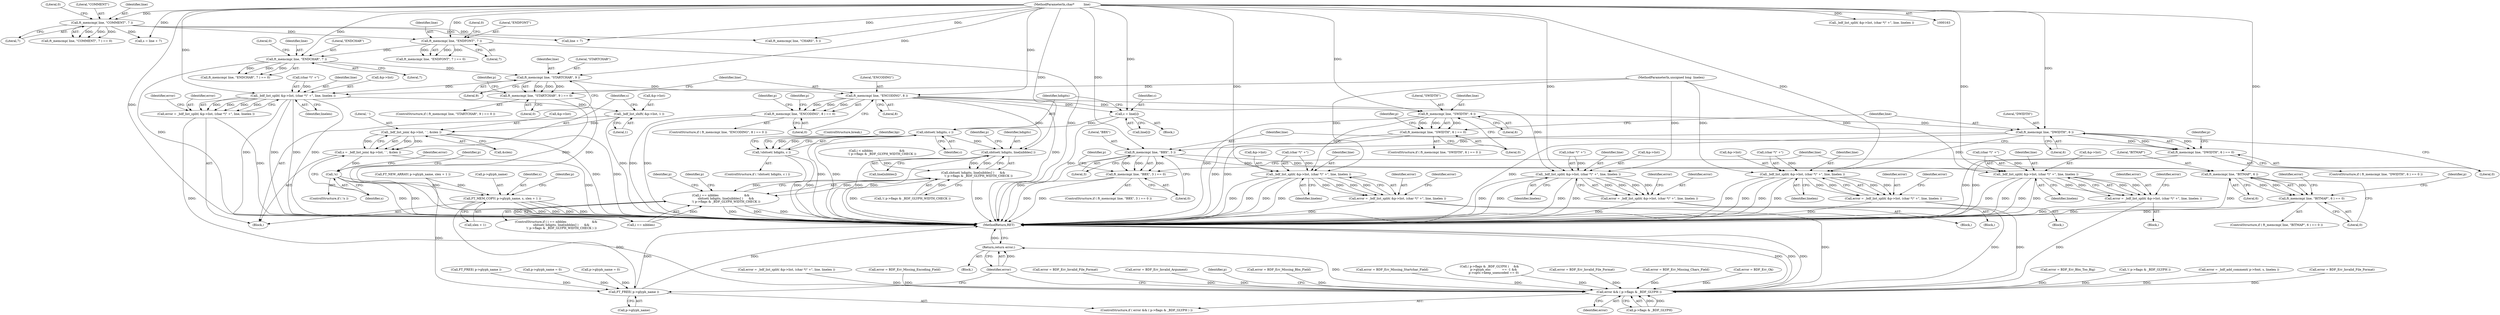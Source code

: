 digraph "0_savannah_07bdb6e289c7954e2a533039dc93c1c136099d2d@API" {
"1000398" [label="(Call,ft_memcmp( line, \"STARTCHAR\", 9 ))"];
"1000357" [label="(Call,ft_memcmp( line, \"ENDCHAR\", 7 ))"];
"1000331" [label="(Call,ft_memcmp( line, \"ENDFONT\", 7 ))"];
"1000206" [label="(Call,ft_memcmp( line, \"COMMENT\", 7 ))"];
"1000164" [label="(MethodParameterIn,char*          line)"];
"1000397" [label="(Call,ft_memcmp( line, \"STARTCHAR\", 9 ) == 0)"];
"1000410" [label="(Call,_bdf_list_split( &p->list, (char *)\" +\", line, linelen ))"];
"1000408" [label="(Call,error = _bdf_list_split( &p->list, (char *)\" +\", line, linelen ))"];
"1001555" [label="(Call,error && ( p->flags & _BDF_GLYPH ))"];
"1001566" [label="(Return,return error;)"];
"1000423" [label="(Call,_bdf_list_shift( &p->list, 1 ))"];
"1000431" [label="(Call,_bdf_list_join( &p->list, ' ', &slen ))"];
"1000429" [label="(Call,s = _bdf_list_join( &p->list, ' ', &slen ))"];
"1000440" [label="(Call,!s)"];
"1000456" [label="(Call,FT_MEM_COPY( p->glyph_name, s, slen + 1 ))"];
"1001562" [label="(Call,FT_FREE( p->glyph_name ))"];
"1000478" [label="(Call,ft_memcmp( line, \"ENCODING\", 8 ))"];
"1000477" [label="(Call,ft_memcmp( line, \"ENCODING\", 8 ) == 0)"];
"1000498" [label="(Call,_bdf_list_split( &p->list, (char *)\" +\", line, linelen ))"];
"1000496" [label="(Call,error = _bdf_list_split( &p->list, (char *)\" +\", line, linelen ))"];
"1000881" [label="(Call,c = line[i])"];
"1000888" [label="(Call,sbitset( hdigits, c ))"];
"1000887" [label="(Call,!sbitset( hdigits, c ))"];
"1000975" [label="(Call,sbitset( hdigits, line[nibbles] ))"];
"1000974" [label="(Call,sbitset( hdigits, line[nibbles] )      &&\n           !( p->flags & _BDF_GLYPH_WIDTH_CHECK ))"];
"1000970" [label="(Call,i == nibbles                           &&\n           sbitset( hdigits, line[nibbles] )      &&\n           !( p->flags & _BDF_GLYPH_WIDTH_CHECK ))"];
"1001004" [label="(Call,ft_memcmp( line, \"SWIDTH\", 6 ))"];
"1001003" [label="(Call,ft_memcmp( line, \"SWIDTH\", 6 ) == 0)"];
"1001020" [label="(Call,_bdf_list_split( &p->list, (char *)\" +\", line, linelen ))"];
"1001018" [label="(Call,error = _bdf_list_split( &p->list, (char *)\" +\", line, linelen ))"];
"1001057" [label="(Call,ft_memcmp( line, \"DWIDTH\", 6 ))"];
"1001056" [label="(Call,ft_memcmp( line, \"DWIDTH\", 6 ) == 0)"];
"1001073" [label="(Call,_bdf_list_split( &p->list, (char *)\" +\", line, linelen ))"];
"1001071" [label="(Call,error = _bdf_list_split( &p->list, (char *)\" +\", line, linelen ))"];
"1001138" [label="(Call,ft_memcmp( line, \"BBX\", 3 ))"];
"1001137" [label="(Call,ft_memcmp( line, \"BBX\", 3 ) == 0)"];
"1001154" [label="(Call,_bdf_list_split( &p->list, (char *)\" +\", line, linelen ))"];
"1001152" [label="(Call,error = _bdf_list_split( &p->list, (char *)\" +\", line, linelen ))"];
"1001453" [label="(Call,ft_memcmp( line, \"BITMAP\", 6 ))"];
"1001452" [label="(Call,ft_memcmp( line, \"BITMAP\", 6 ) == 0)"];
"1000430" [label="(Identifier,s)"];
"1000881" [label="(Call,c = line[i])"];
"1001072" [label="(Identifier,error)"];
"1001062" [label="(Block,)"];
"1000169" [label="(Block,)"];
"1000891" [label="(ControlStructure,break;)"];
"1001159" [label="(Call,(char *)\" +\")"];
"1001137" [label="(Call,ft_memcmp( line, \"BBX\", 3 ) == 0)"];
"1000440" [label="(Call,!s)"];
"1001513" [label="(Call,error = BDF_Err_Bbx_Too_Big)"];
"1000432" [label="(Call,&p->list)"];
"1001082" [label="(Identifier,linelen)"];
"1000485" [label="(Call,!( p->flags & _BDF_GLYPH ))"];
"1000496" [label="(Call,error = _bdf_list_split( &p->list, (char *)\" +\", line, linelen ))"];
"1001153" [label="(Identifier,error)"];
"1001059" [label="(Literal,\"DWIDTH\")"];
"1000969" [label="(ControlStructure,if ( i == nibbles                           &&\n           sbitset( hdigits, line[nibbles] )      &&\n           !( p->flags & _BDF_GLYPH_WIDTH_CHECK ) ))"];
"1000785" [label="(Identifier,p)"];
"1000404" [label="(Call,FT_FREE( p->glyph_name ))"];
"1000431" [label="(Call,_bdf_list_join( &p->list, ' ', &slen ))"];
"1000410" [label="(Call,_bdf_list_split( &p->list, (char *)\" +\", line, linelen ))"];
"1000457" [label="(Call,p->glyph_name)"];
"1000763" [label="(Call,p->glyph_name = 0)"];
"1000206" [label="(Call,ft_memcmp( line, \"COMMENT\", 7 ))"];
"1000408" [label="(Call,error = _bdf_list_split( &p->list, (char *)\" +\", line, linelen ))"];
"1000399" [label="(Identifier,line)"];
"1001566" [label="(Return,return error;)"];
"1001060" [label="(Literal,6)"];
"1000230" [label="(Call,error = _bdf_add_comment( p->font, s, linelen ))"];
"1000330" [label="(Call,ft_memcmp( line, \"ENDFONT\", 7 ) == 0)"];
"1000400" [label="(Literal,\"STARTCHAR\")"];
"1000461" [label="(Call,slen + 1)"];
"1000983" [label="(Identifier,p)"];
"1000999" [label="(Identifier,p)"];
"1000334" [label="(Literal,7)"];
"1000406" [label="(Identifier,p)"];
"1000460" [label="(Identifier,s)"];
"1000976" [label="(Identifier,hdigits)"];
"1001165" [label="(Identifier,error)"];
"1001005" [label="(Identifier,line)"];
"1001008" [label="(Literal,0)"];
"1000335" [label="(Literal,0)"];
"1001003" [label="(Call,ft_memcmp( line, \"SWIDTH\", 6 ) == 0)"];
"1000207" [label="(Identifier,line)"];
"1000506" [label="(Identifier,line)"];
"1001020" [label="(Call,_bdf_list_split( &p->list, (char *)\" +\", line, linelen ))"];
"1001140" [label="(Literal,\"BBX\")"];
"1000456" [label="(Call,FT_MEM_COPY( p->glyph_name, s, slen + 1 ))"];
"1001006" [label="(Literal,\"SWIDTH\")"];
"1000975" [label="(Call,sbitset( hdigits, line[nibbles] ))"];
"1000883" [label="(Call,line[i])"];
"1001028" [label="(Identifier,line)"];
"1001546" [label="(Identifier,error)"];
"1000497" [label="(Identifier,error)"];
"1000210" [label="(Literal,0)"];
"1000357" [label="(Call,ft_memcmp( line, \"ENDCHAR\", 7 ))"];
"1000509" [label="(Identifier,error)"];
"1001018" [label="(Call,error = _bdf_list_split( &p->list, (char *)\" +\", line, linelen ))"];
"1000887" [label="(Call,!sbitset( hdigits, c ))"];
"1001071" [label="(Call,error = _bdf_list_split( &p->list, (char *)\" +\", line, linelen ))"];
"1001545" [label="(Call,error = BDF_Err_Invalid_File_Format)"];
"1001452" [label="(Call,ft_memcmp( line, \"BITMAP\", 6 ) == 0)"];
"1000882" [label="(Identifier,c)"];
"1001058" [label="(Identifier,line)"];
"1000217" [label="(Call,line + 7)"];
"1000259" [label="(Call,error = _bdf_list_split( &p->list, (char *)\" +\", line, linelen ))"];
"1000971" [label="(Call,i == nibbles)"];
"1000402" [label="(Literal,0)"];
"1000977" [label="(Call,line[nibbles])"];
"1000421" [label="(Identifier,error)"];
"1001456" [label="(Literal,6)"];
"1001073" [label="(Call,_bdf_list_split( &p->list, (char *)\" +\", line, linelen ))"];
"1001138" [label="(Call,ft_memcmp( line, \"BBX\", 3 ))"];
"1001154" [label="(Call,_bdf_list_split( &p->list, (char *)\" +\", line, linelen ))"];
"1000415" [label="(Call,(char *)\" +\")"];
"1001454" [label="(Identifier,line)"];
"1001453" [label="(Call,ft_memcmp( line, \"BITMAP\", 6 ))"];
"1000403" [label="(Block,)"];
"1001136" [label="(ControlStructure,if ( ft_memcmp( line, \"BBX\", 3 ) == 0 ))"];
"1001550" [label="(Call,error = BDF_Err_Missing_Encoding_Field)"];
"1000398" [label="(Call,ft_memcmp( line, \"STARTCHAR\", 9 ))"];
"1000974" [label="(Call,sbitset( hdigits, line[nibbles] )      &&\n           !( p->flags & _BDF_GLYPH_WIDTH_CHECK ))"];
"1000499" [label="(Call,&p->list)"];
"1000215" [label="(Call,s = line + 7)"];
"1000396" [label="(ControlStructure,if ( ft_memcmp( line, \"STARTCHAR\", 9 ) == 0 ))"];
"1000437" [label="(Call,&slen)"];
"1000466" [label="(Identifier,p)"];
"1001142" [label="(Literal,0)"];
"1000921" [label="(Call,i < nibbles                            &&\n           !( p->flags & _BDF_GLYPH_WIDTH_CHECK ))"];
"1000409" [label="(Identifier,error)"];
"1000208" [label="(Literal,\"COMMENT\")"];
"1000450" [label="(Identifier,p)"];
"1001014" [label="(Identifier,p)"];
"1000356" [label="(Call,ft_memcmp( line, \"ENDCHAR\", 7 ) == 0)"];
"1000261" [label="(Call,_bdf_list_split( &p->list, (char *)\" +\", line, linelen ))"];
"1001139" [label="(Identifier,line)"];
"1001057" [label="(Call,ft_memcmp( line, \"DWIDTH\", 6 ))"];
"1000488" [label="(Identifier,p)"];
"1000478" [label="(Call,ft_memcmp( line, \"ENCODING\", 8 ))"];
"1000423" [label="(Call,_bdf_list_shift( &p->list, 1 ))"];
"1001567" [label="(Identifier,error)"];
"1001143" [label="(Block,)"];
"1000476" [label="(ControlStructure,if ( ft_memcmp( line, \"ENCODING\", 8 ) == 0 ))"];
"1001061" [label="(Literal,0)"];
"1001152" [label="(Call,error = _bdf_list_split( &p->list, (char *)\" +\", line, linelen ))"];
"1001002" [label="(ControlStructure,if ( ft_memcmp( line, \"SWIDTH\", 6 ) == 0 ))"];
"1001067" [label="(Identifier,p)"];
"1000333" [label="(Literal,\"ENDFONT\")"];
"1000593" [label="(Call,error = BDF_Err_Invalid_File_Format)"];
"1000444" [label="(Identifier,error)"];
"1000418" [label="(Identifier,line)"];
"1001019" [label="(Identifier,error)"];
"1000209" [label="(Literal,7)"];
"1000359" [label="(Literal,\"ENDCHAR\")"];
"1000481" [label="(Literal,8)"];
"1001007" [label="(Literal,6)"];
"1001162" [label="(Identifier,line)"];
"1001021" [label="(Call,&p->list)"];
"1000886" [label="(ControlStructure,if ( !sbitset( hdigits, c ) ))"];
"1000479" [label="(Identifier,line)"];
"1000483" [label="(Block,)"];
"1000477" [label="(Call,ft_memcmp( line, \"ENCODING\", 8 ) == 0)"];
"1000507" [label="(Identifier,linelen)"];
"1000503" [label="(Call,(char *)\" +\")"];
"1000429" [label="(Call,s = _bdf_list_join( &p->list, ' ', &slen ))"];
"1000164" [label="(MethodParameterIn,char*          line)"];
"1000970" [label="(Call,i == nibbles                           &&\n           sbitset( hdigits, line[nibbles] )      &&\n           !( p->flags & _BDF_GLYPH_WIDTH_CHECK ))"];
"1000894" [label="(Identifier,bp)"];
"1000205" [label="(Call,ft_memcmp( line, \"COMMENT\", 7 ) == 0)"];
"1001056" [label="(Call,ft_memcmp( line, \"DWIDTH\", 6 ) == 0)"];
"1001464" [label="(Identifier,p)"];
"1001568" [label="(MethodReturn,RET)"];
"1000360" [label="(Literal,7)"];
"1000361" [label="(Literal,0)"];
"1001554" [label="(ControlStructure,if ( error && ( p->flags & _BDF_GLYPH ) ))"];
"1000439" [label="(ControlStructure,if ( !s ))"];
"1000249" [label="(Call,ft_memcmp( line, \"CHARS\", 5 ))"];
"1000441" [label="(Identifier,s)"];
"1001029" [label="(Identifier,linelen)"];
"1000401" [label="(Literal,9)"];
"1001074" [label="(Call,&p->list)"];
"1001455" [label="(Literal,\"BITMAP\")"];
"1000690" [label="(Call,p->glyph_name = 0)"];
"1000310" [label="(Call,error = BDF_Err_Invalid_Argument)"];
"1001004" [label="(Call,ft_memcmp( line, \"SWIDTH\", 6 ))"];
"1000411" [label="(Call,&p->list)"];
"1001564" [label="(Identifier,p)"];
"1001468" [label="(Call,error = BDF_Err_Missing_Bbx_Field)"];
"1001055" [label="(ControlStructure,if ( ft_memcmp( line, \"DWIDTH\", 6 ) == 0 ))"];
"1000890" [label="(Identifier,c)"];
"1001084" [label="(Identifier,error)"];
"1000492" [label="(Call,error = BDF_Err_Missing_Startchar_Field)"];
"1001562" [label="(Call,FT_FREE( p->glyph_name ))"];
"1001557" [label="(Call,p->flags & _BDF_GLYPH)"];
"1000332" [label="(Identifier,line)"];
"1000375" [label="(Call,( p->flags & _BDF_GLYPH )     &&\n         p->glyph_enc            == -1 &&\n         p->opts->keep_unencoded == 0)"];
"1000482" [label="(Literal,0)"];
"1000980" [label="(Call,!( p->flags & _BDF_GLYPH_WIDTH_CHECK ))"];
"1000443" [label="(Call,error = BDF_Err_Invalid_File_Format)"];
"1000255" [label="(Call,error = BDF_Err_Missing_Chars_Field)"];
"1000480" [label="(Literal,\"ENCODING\")"];
"1001555" [label="(Call,error && ( p->flags & _BDF_GLYPH ))"];
"1000165" [label="(MethodParameterIn,unsigned long  linelen)"];
"1001148" [label="(Identifier,p)"];
"1000358" [label="(Identifier,line)"];
"1000397" [label="(Call,ft_memcmp( line, \"STARTCHAR\", 9 ) == 0)"];
"1001163" [label="(Identifier,linelen)"];
"1000436" [label="(Literal,' ')"];
"1001141" [label="(Literal,3)"];
"1000498" [label="(Call,_bdf_list_split( &p->list, (char *)\" +\", line, linelen ))"];
"1000989" [label="(Identifier,p)"];
"1001563" [label="(Call,p->glyph_name)"];
"1001155" [label="(Call,&p->list)"];
"1001451" [label="(ControlStructure,if ( ft_memcmp( line, \"BITMAP\", 6 ) == 0 ))"];
"1000880" [label="(Block,)"];
"1001078" [label="(Call,(char *)\" +\")"];
"1000419" [label="(Identifier,linelen)"];
"1001031" [label="(Identifier,error)"];
"1000428" [label="(Literal,1)"];
"1001457" [label="(Literal,0)"];
"1001081" [label="(Identifier,line)"];
"1000889" [label="(Identifier,hdigits)"];
"1001025" [label="(Call,(char *)\" +\")"];
"1000331" [label="(Call,ft_memcmp( line, \"ENDFONT\", 7 ))"];
"1000424" [label="(Call,&p->list)"];
"1001556" [label="(Identifier,error)"];
"1001009" [label="(Block,)"];
"1000888" [label="(Call,sbitset( hdigits, c ))"];
"1000182" [label="(Call,error = BDF_Err_Ok)"];
"1000448" [label="(Call,FT_NEW_ARRAY( p->glyph_name, slen + 1 ))"];
"1000398" -> "1000397"  [label="AST: "];
"1000398" -> "1000401"  [label="CFG: "];
"1000399" -> "1000398"  [label="AST: "];
"1000400" -> "1000398"  [label="AST: "];
"1000401" -> "1000398"  [label="AST: "];
"1000402" -> "1000398"  [label="CFG: "];
"1000398" -> "1000397"  [label="DDG: "];
"1000398" -> "1000397"  [label="DDG: "];
"1000398" -> "1000397"  [label="DDG: "];
"1000357" -> "1000398"  [label="DDG: "];
"1000164" -> "1000398"  [label="DDG: "];
"1000398" -> "1000410"  [label="DDG: "];
"1000398" -> "1000478"  [label="DDG: "];
"1000357" -> "1000356"  [label="AST: "];
"1000357" -> "1000360"  [label="CFG: "];
"1000358" -> "1000357"  [label="AST: "];
"1000359" -> "1000357"  [label="AST: "];
"1000360" -> "1000357"  [label="AST: "];
"1000361" -> "1000357"  [label="CFG: "];
"1000357" -> "1001568"  [label="DDG: "];
"1000357" -> "1000356"  [label="DDG: "];
"1000357" -> "1000356"  [label="DDG: "];
"1000357" -> "1000356"  [label="DDG: "];
"1000331" -> "1000357"  [label="DDG: "];
"1000164" -> "1000357"  [label="DDG: "];
"1000331" -> "1000330"  [label="AST: "];
"1000331" -> "1000334"  [label="CFG: "];
"1000332" -> "1000331"  [label="AST: "];
"1000333" -> "1000331"  [label="AST: "];
"1000334" -> "1000331"  [label="AST: "];
"1000335" -> "1000331"  [label="CFG: "];
"1000331" -> "1001568"  [label="DDG: "];
"1000331" -> "1000330"  [label="DDG: "];
"1000331" -> "1000330"  [label="DDG: "];
"1000331" -> "1000330"  [label="DDG: "];
"1000206" -> "1000331"  [label="DDG: "];
"1000164" -> "1000331"  [label="DDG: "];
"1000206" -> "1000205"  [label="AST: "];
"1000206" -> "1000209"  [label="CFG: "];
"1000207" -> "1000206"  [label="AST: "];
"1000208" -> "1000206"  [label="AST: "];
"1000209" -> "1000206"  [label="AST: "];
"1000210" -> "1000206"  [label="CFG: "];
"1000206" -> "1000205"  [label="DDG: "];
"1000206" -> "1000205"  [label="DDG: "];
"1000206" -> "1000205"  [label="DDG: "];
"1000164" -> "1000206"  [label="DDG: "];
"1000206" -> "1000215"  [label="DDG: "];
"1000206" -> "1000217"  [label="DDG: "];
"1000206" -> "1000249"  [label="DDG: "];
"1000164" -> "1000163"  [label="AST: "];
"1000164" -> "1001568"  [label="DDG: "];
"1000164" -> "1000215"  [label="DDG: "];
"1000164" -> "1000217"  [label="DDG: "];
"1000164" -> "1000249"  [label="DDG: "];
"1000164" -> "1000261"  [label="DDG: "];
"1000164" -> "1000410"  [label="DDG: "];
"1000164" -> "1000478"  [label="DDG: "];
"1000164" -> "1000498"  [label="DDG: "];
"1000164" -> "1000881"  [label="DDG: "];
"1000164" -> "1000975"  [label="DDG: "];
"1000164" -> "1001004"  [label="DDG: "];
"1000164" -> "1001020"  [label="DDG: "];
"1000164" -> "1001057"  [label="DDG: "];
"1000164" -> "1001073"  [label="DDG: "];
"1000164" -> "1001138"  [label="DDG: "];
"1000164" -> "1001154"  [label="DDG: "];
"1000164" -> "1001453"  [label="DDG: "];
"1000397" -> "1000396"  [label="AST: "];
"1000397" -> "1000402"  [label="CFG: "];
"1000402" -> "1000397"  [label="AST: "];
"1000406" -> "1000397"  [label="CFG: "];
"1000479" -> "1000397"  [label="CFG: "];
"1000397" -> "1001568"  [label="DDG: "];
"1000397" -> "1001568"  [label="DDG: "];
"1000410" -> "1000408"  [label="AST: "];
"1000410" -> "1000419"  [label="CFG: "];
"1000411" -> "1000410"  [label="AST: "];
"1000415" -> "1000410"  [label="AST: "];
"1000418" -> "1000410"  [label="AST: "];
"1000419" -> "1000410"  [label="AST: "];
"1000408" -> "1000410"  [label="CFG: "];
"1000410" -> "1001568"  [label="DDG: "];
"1000410" -> "1001568"  [label="DDG: "];
"1000410" -> "1001568"  [label="DDG: "];
"1000410" -> "1001568"  [label="DDG: "];
"1000410" -> "1000408"  [label="DDG: "];
"1000410" -> "1000408"  [label="DDG: "];
"1000410" -> "1000408"  [label="DDG: "];
"1000410" -> "1000408"  [label="DDG: "];
"1000415" -> "1000410"  [label="DDG: "];
"1000165" -> "1000410"  [label="DDG: "];
"1000410" -> "1000423"  [label="DDG: "];
"1000408" -> "1000403"  [label="AST: "];
"1000409" -> "1000408"  [label="AST: "];
"1000421" -> "1000408"  [label="CFG: "];
"1000408" -> "1001568"  [label="DDG: "];
"1000408" -> "1001555"  [label="DDG: "];
"1001555" -> "1001554"  [label="AST: "];
"1001555" -> "1001556"  [label="CFG: "];
"1001555" -> "1001557"  [label="CFG: "];
"1001556" -> "1001555"  [label="AST: "];
"1001557" -> "1001555"  [label="AST: "];
"1001564" -> "1001555"  [label="CFG: "];
"1001567" -> "1001555"  [label="CFG: "];
"1001555" -> "1001568"  [label="DDG: "];
"1001555" -> "1001568"  [label="DDG: "];
"1001555" -> "1001568"  [label="DDG: "];
"1000259" -> "1001555"  [label="DDG: "];
"1001550" -> "1001555"  [label="DDG: "];
"1000310" -> "1001555"  [label="DDG: "];
"1000492" -> "1001555"  [label="DDG: "];
"1000496" -> "1001555"  [label="DDG: "];
"1001071" -> "1001555"  [label="DDG: "];
"1000230" -> "1001555"  [label="DDG: "];
"1001468" -> "1001555"  [label="DDG: "];
"1001152" -> "1001555"  [label="DDG: "];
"1000593" -> "1001555"  [label="DDG: "];
"1000255" -> "1001555"  [label="DDG: "];
"1001545" -> "1001555"  [label="DDG: "];
"1000182" -> "1001555"  [label="DDG: "];
"1000443" -> "1001555"  [label="DDG: "];
"1001513" -> "1001555"  [label="DDG: "];
"1001018" -> "1001555"  [label="DDG: "];
"1001557" -> "1001555"  [label="DDG: "];
"1001557" -> "1001555"  [label="DDG: "];
"1000485" -> "1001555"  [label="DDG: "];
"1000375" -> "1001555"  [label="DDG: "];
"1001555" -> "1001566"  [label="DDG: "];
"1001566" -> "1000169"  [label="AST: "];
"1001566" -> "1001567"  [label="CFG: "];
"1001567" -> "1001566"  [label="AST: "];
"1001568" -> "1001566"  [label="CFG: "];
"1001566" -> "1001568"  [label="DDG: "];
"1001567" -> "1001566"  [label="DDG: "];
"1000423" -> "1000403"  [label="AST: "];
"1000423" -> "1000428"  [label="CFG: "];
"1000424" -> "1000423"  [label="AST: "];
"1000428" -> "1000423"  [label="AST: "];
"1000430" -> "1000423"  [label="CFG: "];
"1000423" -> "1001568"  [label="DDG: "];
"1000423" -> "1000431"  [label="DDG: "];
"1000431" -> "1000429"  [label="AST: "];
"1000431" -> "1000437"  [label="CFG: "];
"1000432" -> "1000431"  [label="AST: "];
"1000436" -> "1000431"  [label="AST: "];
"1000437" -> "1000431"  [label="AST: "];
"1000429" -> "1000431"  [label="CFG: "];
"1000431" -> "1001568"  [label="DDG: "];
"1000431" -> "1001568"  [label="DDG: "];
"1000431" -> "1000429"  [label="DDG: "];
"1000431" -> "1000429"  [label="DDG: "];
"1000431" -> "1000429"  [label="DDG: "];
"1000429" -> "1000403"  [label="AST: "];
"1000430" -> "1000429"  [label="AST: "];
"1000441" -> "1000429"  [label="CFG: "];
"1000429" -> "1001568"  [label="DDG: "];
"1000429" -> "1000440"  [label="DDG: "];
"1000440" -> "1000439"  [label="AST: "];
"1000440" -> "1000441"  [label="CFG: "];
"1000441" -> "1000440"  [label="AST: "];
"1000444" -> "1000440"  [label="CFG: "];
"1000450" -> "1000440"  [label="CFG: "];
"1000440" -> "1001568"  [label="DDG: "];
"1000440" -> "1001568"  [label="DDG: "];
"1000440" -> "1000456"  [label="DDG: "];
"1000456" -> "1000403"  [label="AST: "];
"1000456" -> "1000461"  [label="CFG: "];
"1000457" -> "1000456"  [label="AST: "];
"1000460" -> "1000456"  [label="AST: "];
"1000461" -> "1000456"  [label="AST: "];
"1000466" -> "1000456"  [label="CFG: "];
"1000456" -> "1001568"  [label="DDG: "];
"1000456" -> "1001568"  [label="DDG: "];
"1000456" -> "1001568"  [label="DDG: "];
"1000456" -> "1001568"  [label="DDG: "];
"1000448" -> "1000456"  [label="DDG: "];
"1000456" -> "1001562"  [label="DDG: "];
"1001562" -> "1001554"  [label="AST: "];
"1001562" -> "1001563"  [label="CFG: "];
"1001563" -> "1001562"  [label="AST: "];
"1001567" -> "1001562"  [label="CFG: "];
"1001562" -> "1001568"  [label="DDG: "];
"1001562" -> "1001568"  [label="DDG: "];
"1000404" -> "1001562"  [label="DDG: "];
"1000448" -> "1001562"  [label="DDG: "];
"1000763" -> "1001562"  [label="DDG: "];
"1000690" -> "1001562"  [label="DDG: "];
"1000478" -> "1000477"  [label="AST: "];
"1000478" -> "1000481"  [label="CFG: "];
"1000479" -> "1000478"  [label="AST: "];
"1000480" -> "1000478"  [label="AST: "];
"1000481" -> "1000478"  [label="AST: "];
"1000482" -> "1000478"  [label="CFG: "];
"1000478" -> "1001568"  [label="DDG: "];
"1000478" -> "1000477"  [label="DDG: "];
"1000478" -> "1000477"  [label="DDG: "];
"1000478" -> "1000477"  [label="DDG: "];
"1000478" -> "1000498"  [label="DDG: "];
"1000478" -> "1000881"  [label="DDG: "];
"1000478" -> "1000975"  [label="DDG: "];
"1000478" -> "1001004"  [label="DDG: "];
"1000477" -> "1000476"  [label="AST: "];
"1000477" -> "1000482"  [label="CFG: "];
"1000482" -> "1000477"  [label="AST: "];
"1000488" -> "1000477"  [label="CFG: "];
"1000785" -> "1000477"  [label="CFG: "];
"1000477" -> "1001568"  [label="DDG: "];
"1000477" -> "1001568"  [label="DDG: "];
"1000498" -> "1000496"  [label="AST: "];
"1000498" -> "1000507"  [label="CFG: "];
"1000499" -> "1000498"  [label="AST: "];
"1000503" -> "1000498"  [label="AST: "];
"1000506" -> "1000498"  [label="AST: "];
"1000507" -> "1000498"  [label="AST: "];
"1000496" -> "1000498"  [label="CFG: "];
"1000498" -> "1001568"  [label="DDG: "];
"1000498" -> "1001568"  [label="DDG: "];
"1000498" -> "1001568"  [label="DDG: "];
"1000498" -> "1001568"  [label="DDG: "];
"1000498" -> "1000496"  [label="DDG: "];
"1000498" -> "1000496"  [label="DDG: "];
"1000498" -> "1000496"  [label="DDG: "];
"1000498" -> "1000496"  [label="DDG: "];
"1000503" -> "1000498"  [label="DDG: "];
"1000165" -> "1000498"  [label="DDG: "];
"1000496" -> "1000483"  [label="AST: "];
"1000497" -> "1000496"  [label="AST: "];
"1000509" -> "1000496"  [label="CFG: "];
"1000496" -> "1001568"  [label="DDG: "];
"1000881" -> "1000880"  [label="AST: "];
"1000881" -> "1000883"  [label="CFG: "];
"1000882" -> "1000881"  [label="AST: "];
"1000883" -> "1000881"  [label="AST: "];
"1000889" -> "1000881"  [label="CFG: "];
"1000881" -> "1001568"  [label="DDG: "];
"1000881" -> "1000888"  [label="DDG: "];
"1000888" -> "1000887"  [label="AST: "];
"1000888" -> "1000890"  [label="CFG: "];
"1000889" -> "1000888"  [label="AST: "];
"1000890" -> "1000888"  [label="AST: "];
"1000887" -> "1000888"  [label="CFG: "];
"1000888" -> "1001568"  [label="DDG: "];
"1000888" -> "1001568"  [label="DDG: "];
"1000888" -> "1000887"  [label="DDG: "];
"1000888" -> "1000887"  [label="DDG: "];
"1000888" -> "1000975"  [label="DDG: "];
"1000887" -> "1000886"  [label="AST: "];
"1000891" -> "1000887"  [label="CFG: "];
"1000894" -> "1000887"  [label="CFG: "];
"1000887" -> "1001568"  [label="DDG: "];
"1000887" -> "1001568"  [label="DDG: "];
"1000975" -> "1000974"  [label="AST: "];
"1000975" -> "1000977"  [label="CFG: "];
"1000976" -> "1000975"  [label="AST: "];
"1000977" -> "1000975"  [label="AST: "];
"1000983" -> "1000975"  [label="CFG: "];
"1000974" -> "1000975"  [label="CFG: "];
"1000975" -> "1001568"  [label="DDG: "];
"1000975" -> "1001568"  [label="DDG: "];
"1000975" -> "1000974"  [label="DDG: "];
"1000975" -> "1000974"  [label="DDG: "];
"1000974" -> "1000970"  [label="AST: "];
"1000974" -> "1000980"  [label="CFG: "];
"1000980" -> "1000974"  [label="AST: "];
"1000970" -> "1000974"  [label="CFG: "];
"1000974" -> "1001568"  [label="DDG: "];
"1000974" -> "1001568"  [label="DDG: "];
"1000974" -> "1000970"  [label="DDG: "];
"1000974" -> "1000970"  [label="DDG: "];
"1000980" -> "1000974"  [label="DDG: "];
"1000921" -> "1000974"  [label="DDG: "];
"1000970" -> "1000969"  [label="AST: "];
"1000970" -> "1000971"  [label="CFG: "];
"1000971" -> "1000970"  [label="AST: "];
"1000989" -> "1000970"  [label="CFG: "];
"1000999" -> "1000970"  [label="CFG: "];
"1000970" -> "1001568"  [label="DDG: "];
"1000970" -> "1001568"  [label="DDG: "];
"1000970" -> "1001568"  [label="DDG: "];
"1000971" -> "1000970"  [label="DDG: "];
"1000971" -> "1000970"  [label="DDG: "];
"1001004" -> "1001003"  [label="AST: "];
"1001004" -> "1001007"  [label="CFG: "];
"1001005" -> "1001004"  [label="AST: "];
"1001006" -> "1001004"  [label="AST: "];
"1001007" -> "1001004"  [label="AST: "];
"1001008" -> "1001004"  [label="CFG: "];
"1001004" -> "1001568"  [label="DDG: "];
"1001004" -> "1001003"  [label="DDG: "];
"1001004" -> "1001003"  [label="DDG: "];
"1001004" -> "1001003"  [label="DDG: "];
"1001004" -> "1001020"  [label="DDG: "];
"1001004" -> "1001057"  [label="DDG: "];
"1001003" -> "1001002"  [label="AST: "];
"1001003" -> "1001008"  [label="CFG: "];
"1001008" -> "1001003"  [label="AST: "];
"1001014" -> "1001003"  [label="CFG: "];
"1001058" -> "1001003"  [label="CFG: "];
"1001003" -> "1001568"  [label="DDG: "];
"1001003" -> "1001568"  [label="DDG: "];
"1001020" -> "1001018"  [label="AST: "];
"1001020" -> "1001029"  [label="CFG: "];
"1001021" -> "1001020"  [label="AST: "];
"1001025" -> "1001020"  [label="AST: "];
"1001028" -> "1001020"  [label="AST: "];
"1001029" -> "1001020"  [label="AST: "];
"1001018" -> "1001020"  [label="CFG: "];
"1001020" -> "1001568"  [label="DDG: "];
"1001020" -> "1001568"  [label="DDG: "];
"1001020" -> "1001568"  [label="DDG: "];
"1001020" -> "1001568"  [label="DDG: "];
"1001020" -> "1001018"  [label="DDG: "];
"1001020" -> "1001018"  [label="DDG: "];
"1001020" -> "1001018"  [label="DDG: "];
"1001020" -> "1001018"  [label="DDG: "];
"1001025" -> "1001020"  [label="DDG: "];
"1000165" -> "1001020"  [label="DDG: "];
"1001018" -> "1001009"  [label="AST: "];
"1001019" -> "1001018"  [label="AST: "];
"1001031" -> "1001018"  [label="CFG: "];
"1001018" -> "1001568"  [label="DDG: "];
"1001057" -> "1001056"  [label="AST: "];
"1001057" -> "1001060"  [label="CFG: "];
"1001058" -> "1001057"  [label="AST: "];
"1001059" -> "1001057"  [label="AST: "];
"1001060" -> "1001057"  [label="AST: "];
"1001061" -> "1001057"  [label="CFG: "];
"1001057" -> "1001568"  [label="DDG: "];
"1001057" -> "1001056"  [label="DDG: "];
"1001057" -> "1001056"  [label="DDG: "];
"1001057" -> "1001056"  [label="DDG: "];
"1001057" -> "1001073"  [label="DDG: "];
"1001057" -> "1001138"  [label="DDG: "];
"1001056" -> "1001055"  [label="AST: "];
"1001056" -> "1001061"  [label="CFG: "];
"1001061" -> "1001056"  [label="AST: "];
"1001067" -> "1001056"  [label="CFG: "];
"1001139" -> "1001056"  [label="CFG: "];
"1001056" -> "1001568"  [label="DDG: "];
"1001056" -> "1001568"  [label="DDG: "];
"1001073" -> "1001071"  [label="AST: "];
"1001073" -> "1001082"  [label="CFG: "];
"1001074" -> "1001073"  [label="AST: "];
"1001078" -> "1001073"  [label="AST: "];
"1001081" -> "1001073"  [label="AST: "];
"1001082" -> "1001073"  [label="AST: "];
"1001071" -> "1001073"  [label="CFG: "];
"1001073" -> "1001568"  [label="DDG: "];
"1001073" -> "1001568"  [label="DDG: "];
"1001073" -> "1001568"  [label="DDG: "];
"1001073" -> "1001568"  [label="DDG: "];
"1001073" -> "1001071"  [label="DDG: "];
"1001073" -> "1001071"  [label="DDG: "];
"1001073" -> "1001071"  [label="DDG: "];
"1001073" -> "1001071"  [label="DDG: "];
"1001078" -> "1001073"  [label="DDG: "];
"1000165" -> "1001073"  [label="DDG: "];
"1001071" -> "1001062"  [label="AST: "];
"1001072" -> "1001071"  [label="AST: "];
"1001084" -> "1001071"  [label="CFG: "];
"1001071" -> "1001568"  [label="DDG: "];
"1001138" -> "1001137"  [label="AST: "];
"1001138" -> "1001141"  [label="CFG: "];
"1001139" -> "1001138"  [label="AST: "];
"1001140" -> "1001138"  [label="AST: "];
"1001141" -> "1001138"  [label="AST: "];
"1001142" -> "1001138"  [label="CFG: "];
"1001138" -> "1001568"  [label="DDG: "];
"1001138" -> "1001137"  [label="DDG: "];
"1001138" -> "1001137"  [label="DDG: "];
"1001138" -> "1001137"  [label="DDG: "];
"1001138" -> "1001154"  [label="DDG: "];
"1001138" -> "1001453"  [label="DDG: "];
"1001137" -> "1001136"  [label="AST: "];
"1001137" -> "1001142"  [label="CFG: "];
"1001142" -> "1001137"  [label="AST: "];
"1001148" -> "1001137"  [label="CFG: "];
"1001454" -> "1001137"  [label="CFG: "];
"1001137" -> "1001568"  [label="DDG: "];
"1001137" -> "1001568"  [label="DDG: "];
"1001154" -> "1001152"  [label="AST: "];
"1001154" -> "1001163"  [label="CFG: "];
"1001155" -> "1001154"  [label="AST: "];
"1001159" -> "1001154"  [label="AST: "];
"1001162" -> "1001154"  [label="AST: "];
"1001163" -> "1001154"  [label="AST: "];
"1001152" -> "1001154"  [label="CFG: "];
"1001154" -> "1001568"  [label="DDG: "];
"1001154" -> "1001568"  [label="DDG: "];
"1001154" -> "1001568"  [label="DDG: "];
"1001154" -> "1001568"  [label="DDG: "];
"1001154" -> "1001152"  [label="DDG: "];
"1001154" -> "1001152"  [label="DDG: "];
"1001154" -> "1001152"  [label="DDG: "];
"1001154" -> "1001152"  [label="DDG: "];
"1001159" -> "1001154"  [label="DDG: "];
"1000165" -> "1001154"  [label="DDG: "];
"1001152" -> "1001143"  [label="AST: "];
"1001153" -> "1001152"  [label="AST: "];
"1001165" -> "1001152"  [label="CFG: "];
"1001152" -> "1001568"  [label="DDG: "];
"1001453" -> "1001452"  [label="AST: "];
"1001453" -> "1001456"  [label="CFG: "];
"1001454" -> "1001453"  [label="AST: "];
"1001455" -> "1001453"  [label="AST: "];
"1001456" -> "1001453"  [label="AST: "];
"1001457" -> "1001453"  [label="CFG: "];
"1001453" -> "1001568"  [label="DDG: "];
"1001453" -> "1001452"  [label="DDG: "];
"1001453" -> "1001452"  [label="DDG: "];
"1001453" -> "1001452"  [label="DDG: "];
"1001452" -> "1001451"  [label="AST: "];
"1001452" -> "1001457"  [label="CFG: "];
"1001457" -> "1001452"  [label="AST: "];
"1001464" -> "1001452"  [label="CFG: "];
"1001546" -> "1001452"  [label="CFG: "];
"1001452" -> "1001568"  [label="DDG: "];
"1001452" -> "1001568"  [label="DDG: "];
}
